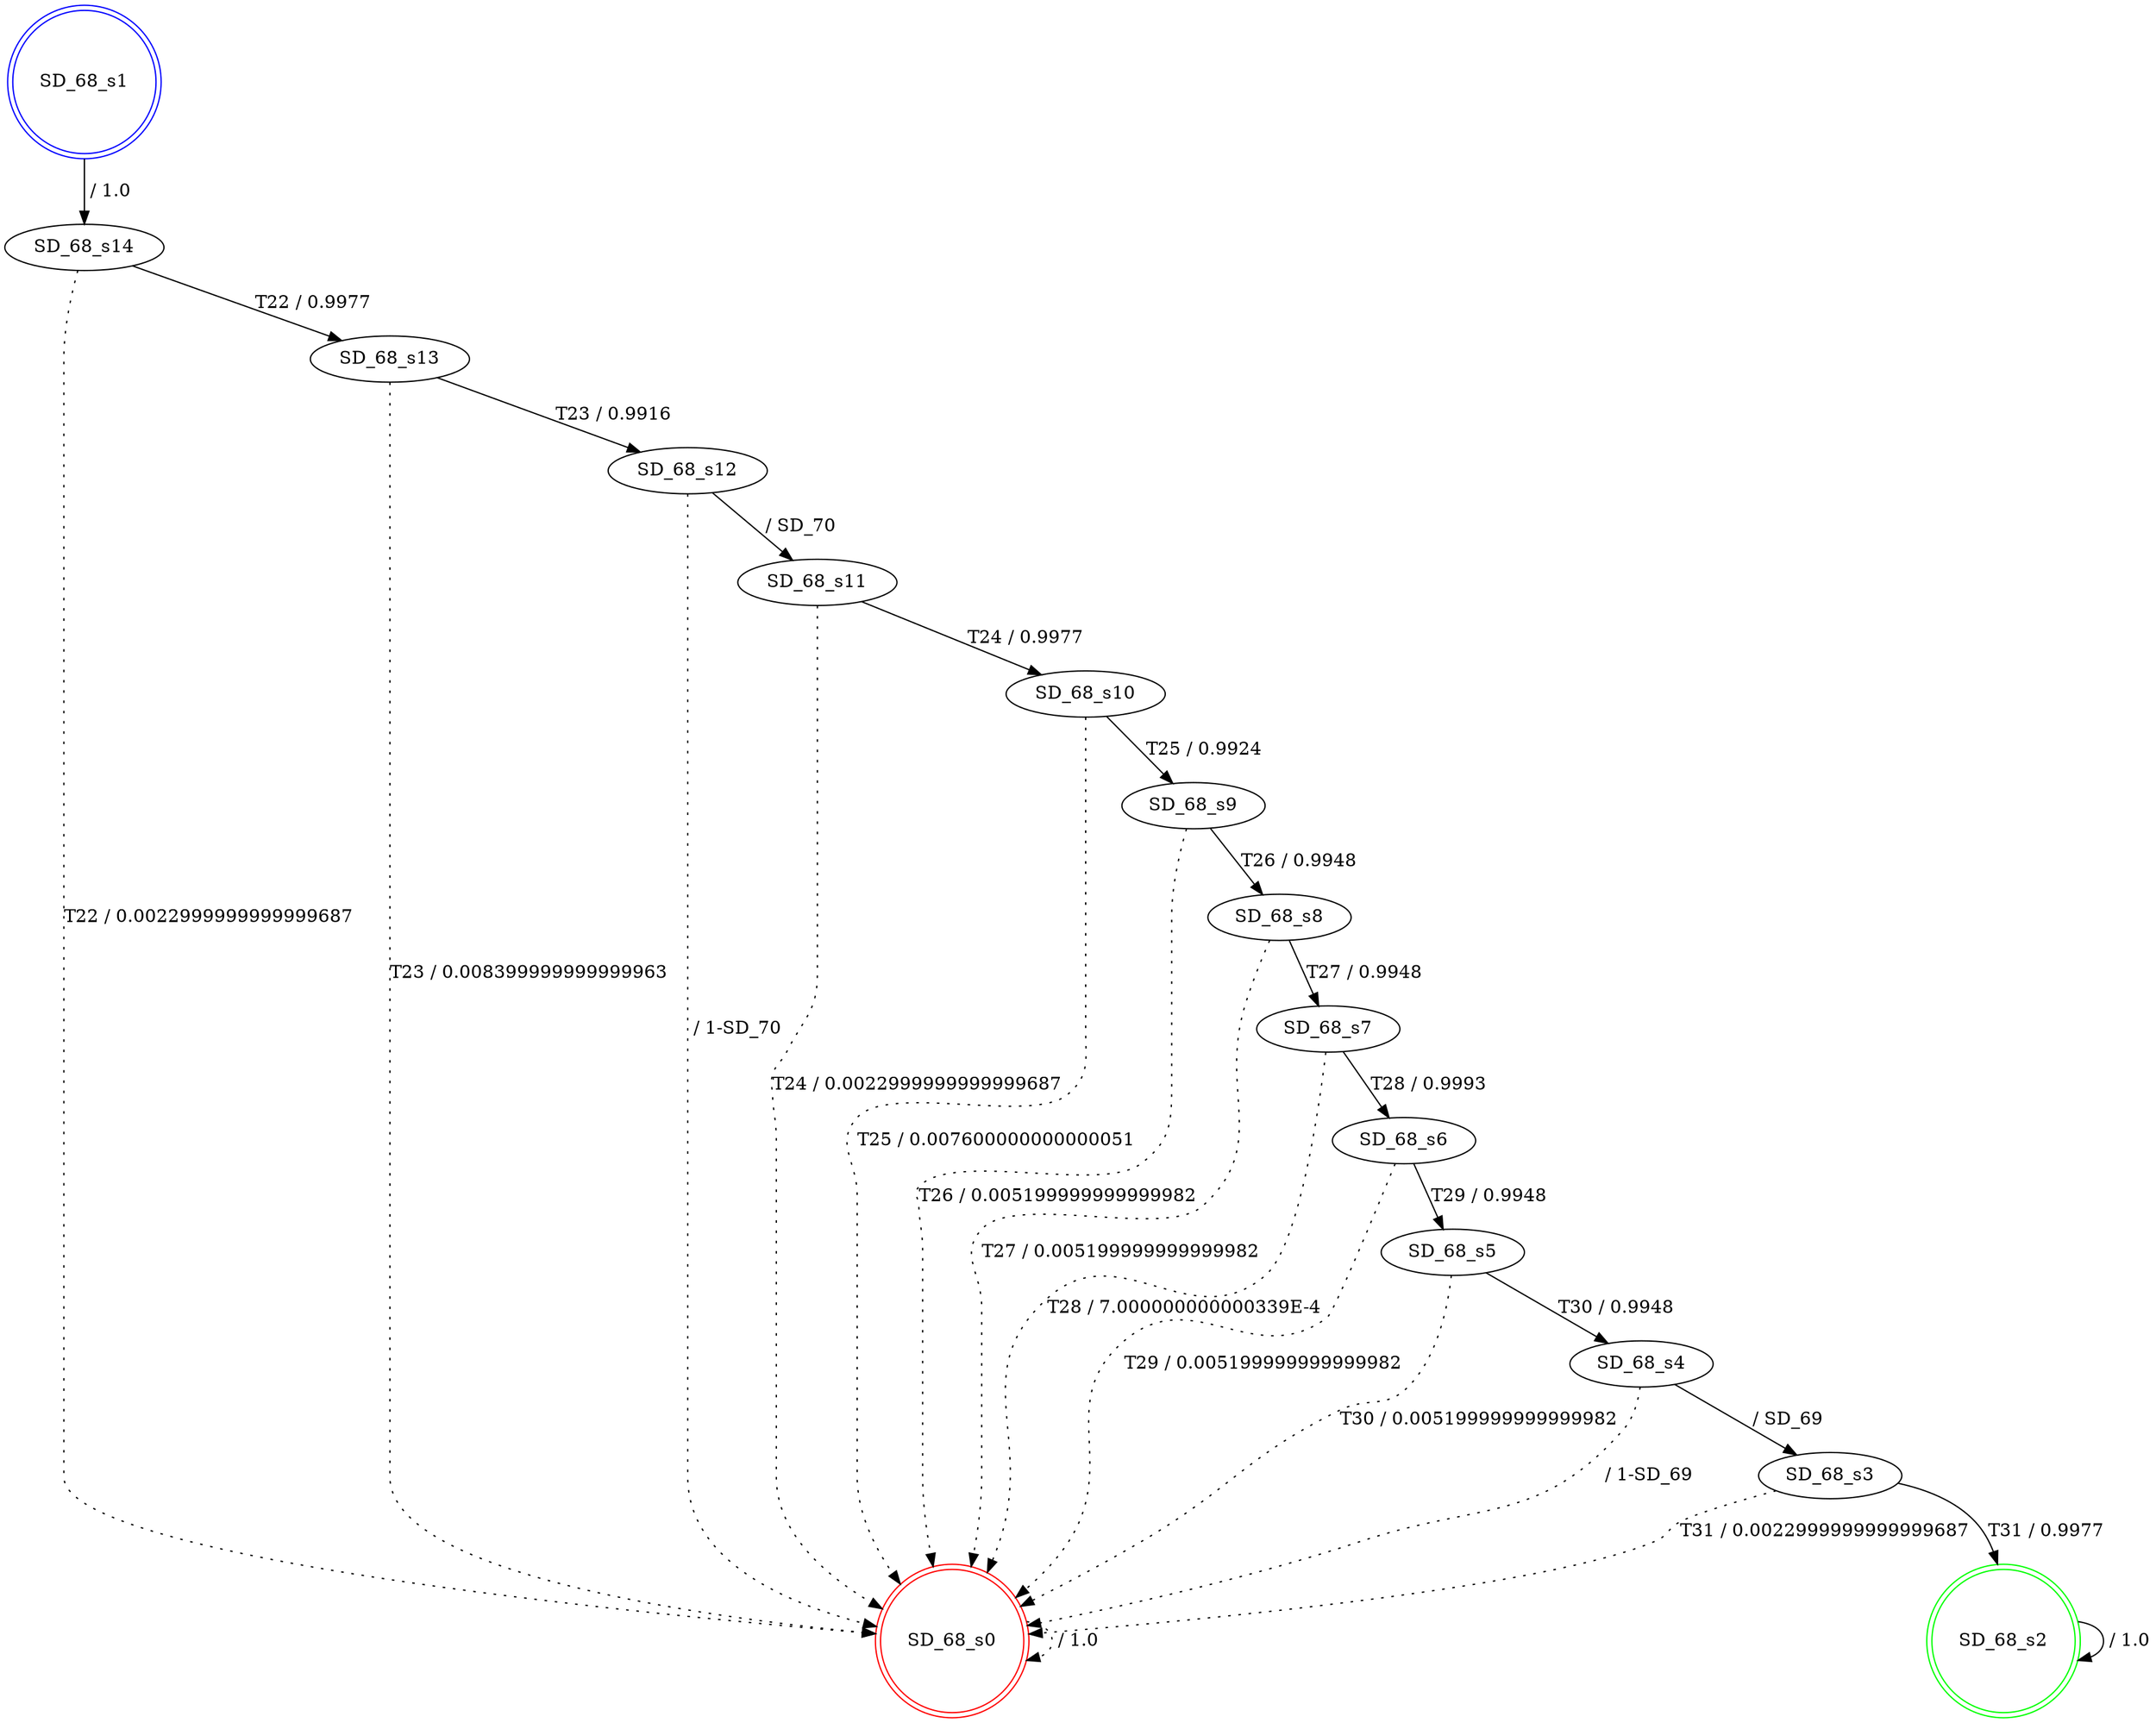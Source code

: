 digraph graphname {
SD_68_s0 [label="SD_68_s0",color=red,shape=doublecircle ];
SD_68_s1 [label="SD_68_s1",color=blue,shape=doublecircle ];
SD_68_s2 [label="SD_68_s2",color=green,shape=doublecircle ];
SD_68_s3 [label="SD_68_s3" ];
SD_68_s4 [label="SD_68_s4" ];
SD_68_s5 [label="SD_68_s5" ];
SD_68_s6 [label="SD_68_s6" ];
SD_68_s7 [label="SD_68_s7" ];
SD_68_s8 [label="SD_68_s8" ];
SD_68_s9 [label="SD_68_s9" ];
SD_68_s10 [label="SD_68_s10" ];
SD_68_s11 [label="SD_68_s11" ];
SD_68_s12 [label="SD_68_s12" ];
SD_68_s13 [label="SD_68_s13" ];
SD_68_s14 [label="SD_68_s14" ];
SD_68_s0 -> SD_68_s0 [label=" / 1.0", style=dotted];
SD_68_s1 -> SD_68_s14 [label=" / 1.0"];
SD_68_s2 -> SD_68_s2 [label=" / 1.0"];
SD_68_s3 -> SD_68_s2 [label="T31 / 0.9977"];
SD_68_s3 -> SD_68_s0 [label="T31 / 0.0022999999999999687", style=dotted];
SD_68_s4 -> SD_68_s3 [label=" / SD_69"];
SD_68_s4 -> SD_68_s0 [label=" / 1-SD_69", style=dotted];
SD_68_s5 -> SD_68_s4 [label="T30 / 0.9948"];
SD_68_s5 -> SD_68_s0 [label="T30 / 0.005199999999999982", style=dotted];
SD_68_s6 -> SD_68_s5 [label="T29 / 0.9948"];
SD_68_s6 -> SD_68_s0 [label="T29 / 0.005199999999999982", style=dotted];
SD_68_s7 -> SD_68_s6 [label="T28 / 0.9993"];
SD_68_s7 -> SD_68_s0 [label="T28 / 7.000000000000339E-4", style=dotted];
SD_68_s8 -> SD_68_s7 [label="T27 / 0.9948"];
SD_68_s8 -> SD_68_s0 [label="T27 / 0.005199999999999982", style=dotted];
SD_68_s9 -> SD_68_s8 [label="T26 / 0.9948"];
SD_68_s9 -> SD_68_s0 [label="T26 / 0.005199999999999982", style=dotted];
SD_68_s10 -> SD_68_s9 [label="T25 / 0.9924"];
SD_68_s10 -> SD_68_s0 [label="T25 / 0.007600000000000051", style=dotted];
SD_68_s11 -> SD_68_s10 [label="T24 / 0.9977"];
SD_68_s11 -> SD_68_s0 [label="T24 / 0.0022999999999999687", style=dotted];
SD_68_s12 -> SD_68_s11 [label=" / SD_70"];
SD_68_s12 -> SD_68_s0 [label=" / 1-SD_70", style=dotted];
SD_68_s13 -> SD_68_s12 [label="T23 / 0.9916"];
SD_68_s13 -> SD_68_s0 [label="T23 / 0.008399999999999963", style=dotted];
SD_68_s14 -> SD_68_s13 [label="T22 / 0.9977"];
SD_68_s14 -> SD_68_s0 [label="T22 / 0.0022999999999999687", style=dotted];
}